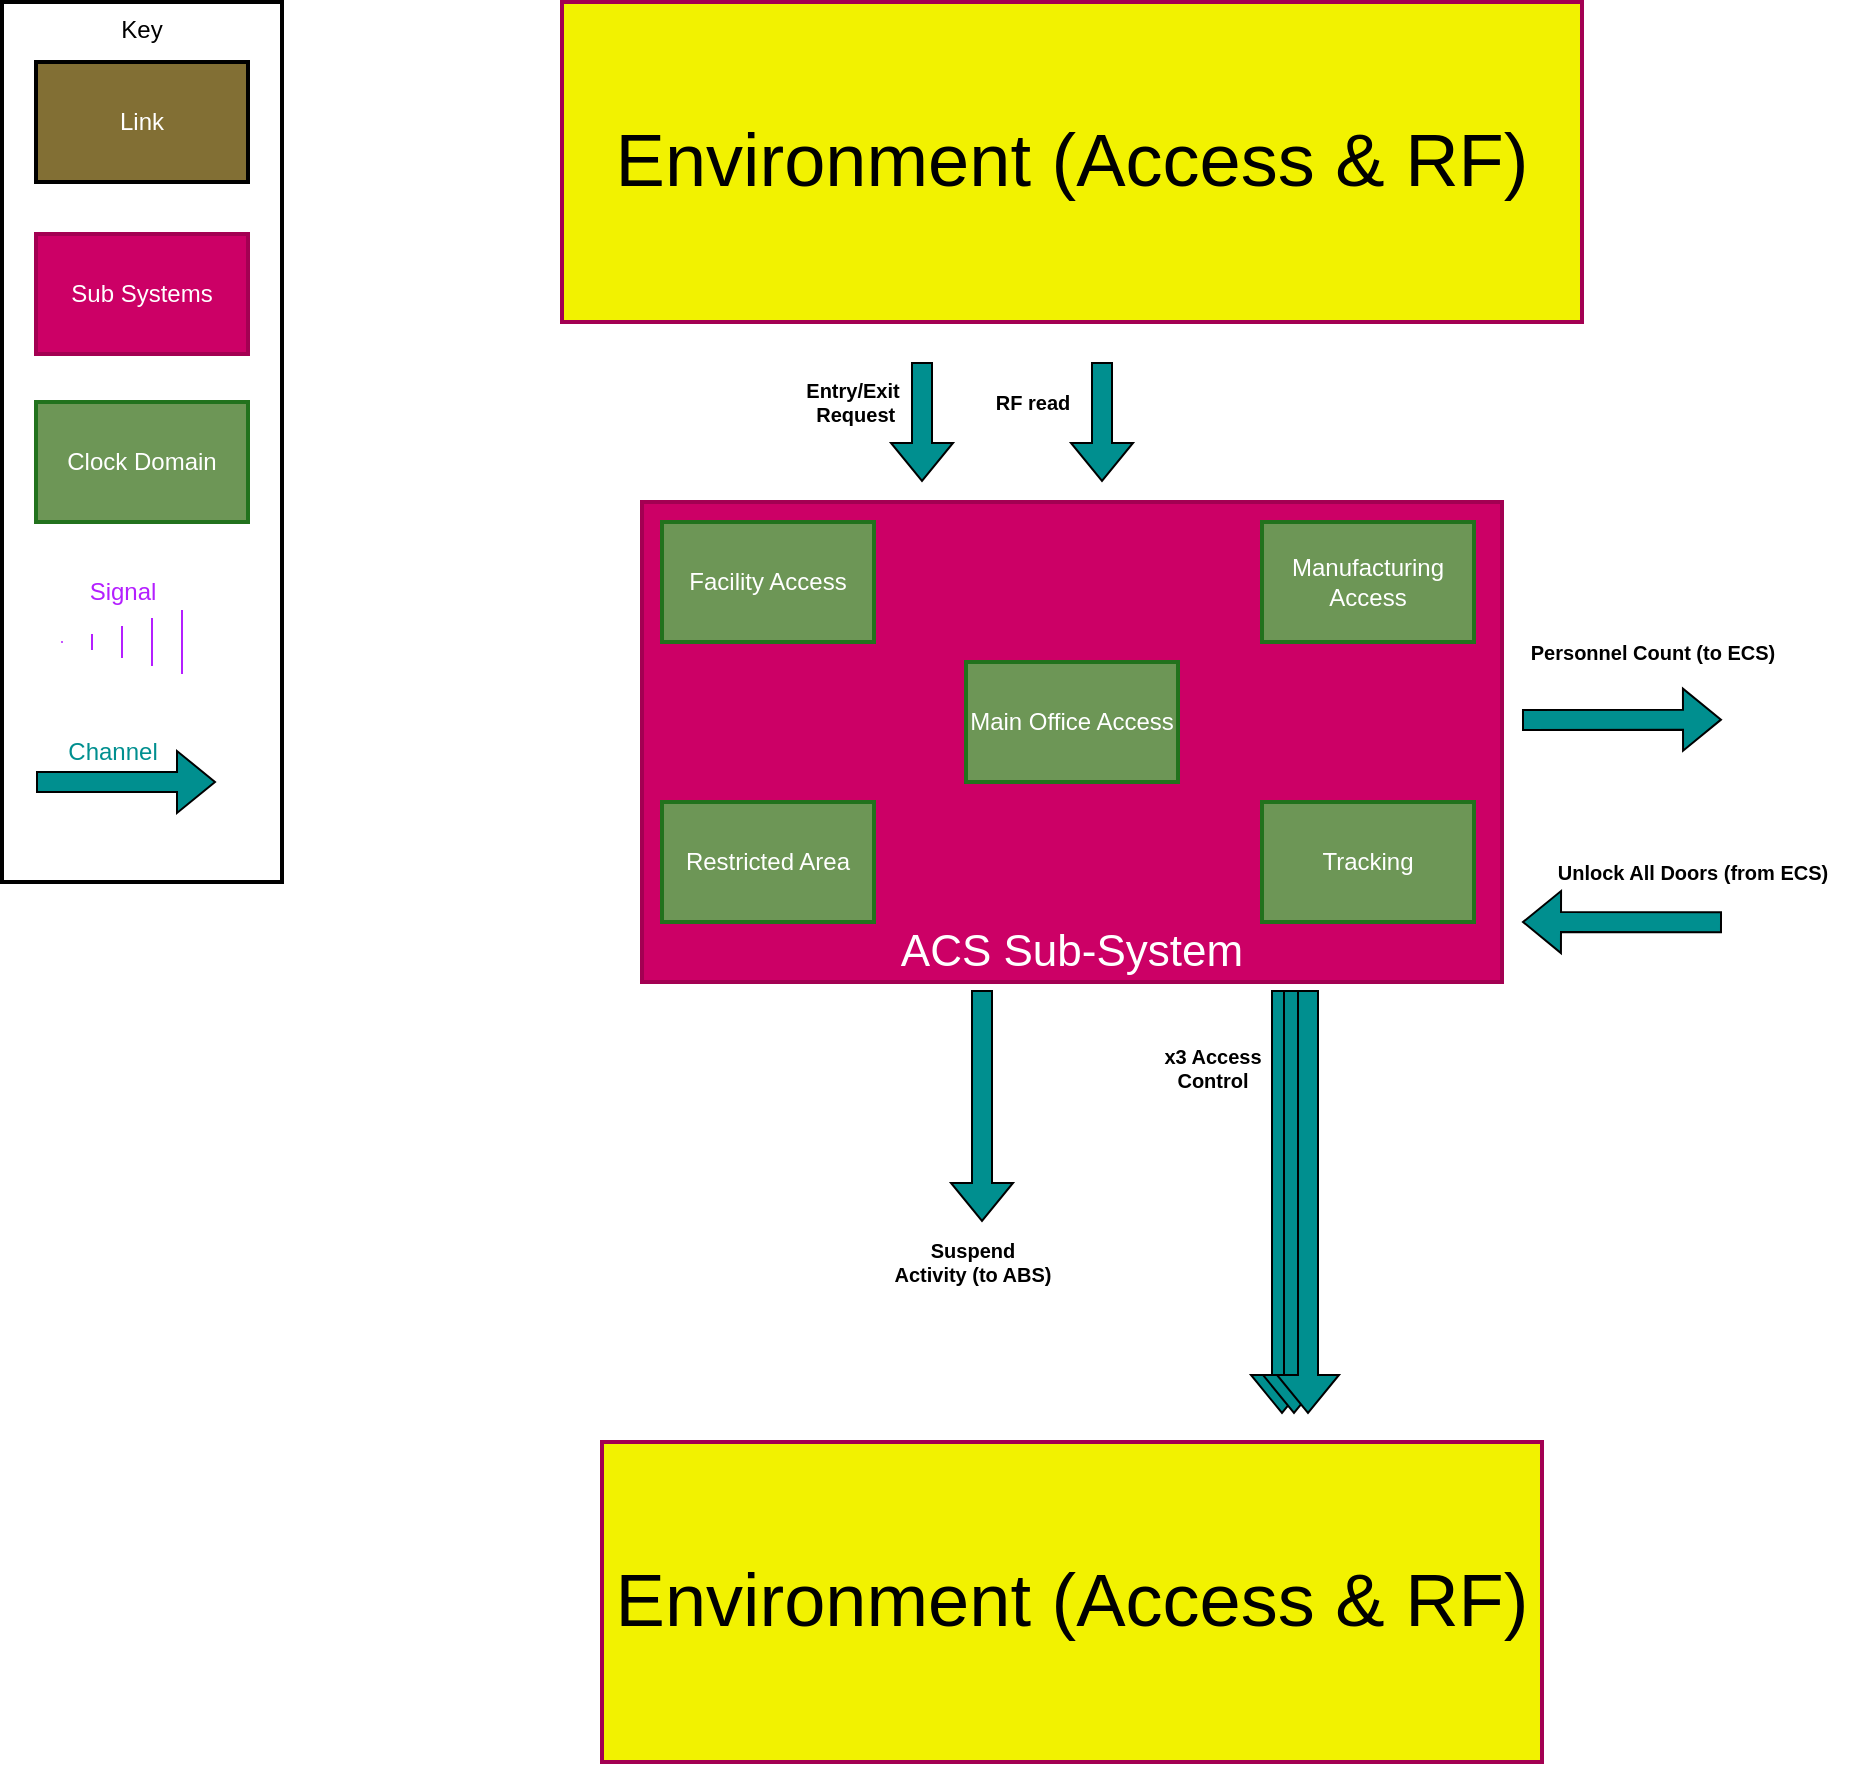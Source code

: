 <mxfile version="21.7.5" type="device">
  <diagram name="Page-1" id="5MqfHrel_7MO0dLBKpmw">
    <mxGraphModel dx="1379" dy="739" grid="1" gridSize="10" guides="1" tooltips="1" connect="1" arrows="1" fold="1" page="1" pageScale="1" pageWidth="827" pageHeight="1169" math="0" shadow="0">
      <root>
        <mxCell id="0" />
        <mxCell id="1" parent="0" />
        <mxCell id="Iu7BZVpTs787F8NygCqa-2" value="Key" style="rounded=0;whiteSpace=wrap;html=1;fillColor=none;strokeWidth=2;align=center;verticalAlign=top;" parent="1" vertex="1">
          <mxGeometry x="250" y="40" width="140" height="440" as="geometry" />
        </mxCell>
        <mxCell id="Iu7BZVpTs787F8NygCqa-3" value="Clock Domain" style="rounded=0;whiteSpace=wrap;html=1;fillColor=#6D9656;strokeWidth=2;strokeColor=#22721d;fillStyle=solid;labelBackgroundColor=#6D9656;fontColor=#ffffff;" parent="1" vertex="1">
          <mxGeometry x="267" y="240" width="106" height="60" as="geometry" />
        </mxCell>
        <mxCell id="Iu7BZVpTs787F8NygCqa-7" value="" style="group" parent="1" vertex="1" connectable="0">
          <mxGeometry x="280" y="320" width="60" height="40" as="geometry" />
        </mxCell>
        <mxCell id="Iu7BZVpTs787F8NygCqa-4" value="" style="shape=mxgraph.arrows2.wedgeArrowDashed2;html=1;bendable=0;startWidth=16;stepSize=15;rounded=0;strokeColor=#B41FFF;" parent="Iu7BZVpTs787F8NygCqa-7" edge="1">
          <mxGeometry width="100" height="100" relative="1" as="geometry">
            <mxPoint x="60" y="40" as="sourcePoint" />
            <mxPoint y="40" as="targetPoint" />
          </mxGeometry>
        </mxCell>
        <mxCell id="Iu7BZVpTs787F8NygCqa-6" value="Signal" style="text;html=1;align=center;verticalAlign=middle;resizable=0;points=[];autosize=1;strokeColor=none;fillColor=none;fontColor=#B41FFF;" parent="Iu7BZVpTs787F8NygCqa-7" vertex="1">
          <mxGeometry width="60" height="30" as="geometry" />
        </mxCell>
        <mxCell id="Iu7BZVpTs787F8NygCqa-9" value="" style="shape=flexArrow;endArrow=classic;html=1;rounded=0;fillColor=#008F8F;" parent="1" edge="1">
          <mxGeometry width="50" height="50" relative="1" as="geometry">
            <mxPoint x="267" y="430" as="sourcePoint" />
            <mxPoint x="357" y="430" as="targetPoint" />
          </mxGeometry>
        </mxCell>
        <mxCell id="Iu7BZVpTs787F8NygCqa-10" value="Channel&lt;br&gt;" style="text;html=1;align=center;verticalAlign=middle;resizable=0;points=[];autosize=1;strokeColor=none;fillColor=none;fontColor=#008F8F;" parent="1" vertex="1">
          <mxGeometry x="270" y="400" width="70" height="30" as="geometry" />
        </mxCell>
        <mxCell id="9zg3JGlum_bN97gf5SHF-5" value="Sub Systems" style="rounded=0;whiteSpace=wrap;html=1;fillColor=#CC0066;strokeWidth=2;strokeColor=#A30052;fillStyle=solid;labelBackgroundColor=none;fontColor=#ffffff;" parent="1" vertex="1">
          <mxGeometry x="267" y="156" width="106" height="60" as="geometry" />
        </mxCell>
        <mxCell id="9zg3JGlum_bN97gf5SHF-9" value="ACS Sub-System" style="rounded=0;whiteSpace=wrap;html=1;fillColor=#CC0066;strokeWidth=2;strokeColor=#A30052;fillStyle=solid;labelBackgroundColor=none;fontColor=#ffffff;verticalAlign=bottom;fontSize=22;" parent="1" vertex="1">
          <mxGeometry x="570" y="290" width="430" height="240" as="geometry" />
        </mxCell>
        <mxCell id="9zg3JGlum_bN97gf5SHF-10" value="Link" style="rounded=0;whiteSpace=wrap;html=1;fillColor=#826F34;strokeWidth=2;strokeColor=#000000;fillStyle=solid;labelBackgroundColor=none;fontColor=#ffffff;" parent="1" vertex="1">
          <mxGeometry x="267" y="70" width="106" height="60" as="geometry" />
        </mxCell>
        <mxCell id="lI221d5joBDSyiXGo3cV-60" value="Suspend &lt;br&gt;Activity (to ABS)" style="text;html=1;align=center;verticalAlign=middle;resizable=0;points=[];autosize=1;strokeColor=none;fillColor=none;fontSize=10;fontStyle=1" parent="1" vertex="1">
          <mxGeometry x="685" y="650" width="100" height="40" as="geometry" />
        </mxCell>
        <mxCell id="lI221d5joBDSyiXGo3cV-61" value="" style="shape=flexArrow;endArrow=classic;html=1;rounded=0;fillColor=#008F8F;" parent="1" edge="1">
          <mxGeometry width="50" height="50" relative="1" as="geometry">
            <mxPoint x="740" y="534" as="sourcePoint" />
            <mxPoint x="740" y="650" as="targetPoint" />
          </mxGeometry>
        </mxCell>
        <mxCell id="lI221d5joBDSyiXGo3cV-68" value="Environment (Access &amp;amp; RF)" style="rounded=0;whiteSpace=wrap;html=1;fillColor=#F2F200;strokeWidth=2;strokeColor=#A30052;fillStyle=solid;labelBackgroundColor=none;fontColor=#000000;verticalAlign=middle;fontSize=37;" parent="1" vertex="1">
          <mxGeometry x="530" y="40" width="510" height="160" as="geometry" />
        </mxCell>
        <mxCell id="lI221d5joBDSyiXGo3cV-69" value="Entry/Exit&lt;br&gt;&amp;nbsp;Request" style="text;html=1;align=center;verticalAlign=middle;resizable=0;points=[];autosize=1;strokeColor=none;fillColor=none;fontSize=10;fontStyle=1" parent="1" vertex="1">
          <mxGeometry x="640" y="220" width="70" height="40" as="geometry" />
        </mxCell>
        <mxCell id="lI221d5joBDSyiXGo3cV-70" value="" style="shape=flexArrow;endArrow=classic;html=1;rounded=0;fillColor=#008F8F;" parent="1" edge="1">
          <mxGeometry width="50" height="50" relative="1" as="geometry">
            <mxPoint x="710" y="220" as="sourcePoint" />
            <mxPoint x="710" y="280" as="targetPoint" />
          </mxGeometry>
        </mxCell>
        <mxCell id="lI221d5joBDSyiXGo3cV-71" value="RF read" style="text;html=1;align=center;verticalAlign=middle;resizable=0;points=[];autosize=1;strokeColor=none;fillColor=none;fontSize=10;fontStyle=1" parent="1" vertex="1">
          <mxGeometry x="735" y="225" width="60" height="30" as="geometry" />
        </mxCell>
        <mxCell id="lI221d5joBDSyiXGo3cV-72" value="" style="shape=flexArrow;endArrow=classic;html=1;rounded=0;fillColor=#008F8F;" parent="1" edge="1">
          <mxGeometry width="50" height="50" relative="1" as="geometry">
            <mxPoint x="800" y="220" as="sourcePoint" />
            <mxPoint x="800" y="280" as="targetPoint" />
          </mxGeometry>
        </mxCell>
        <mxCell id="lI221d5joBDSyiXGo3cV-73" value="Environment (Access &amp;amp; RF)" style="rounded=0;whiteSpace=wrap;html=1;fillColor=#F2F200;strokeWidth=2;strokeColor=#A30052;fillStyle=solid;labelBackgroundColor=none;fontColor=#000000;verticalAlign=middle;fontSize=37;" parent="1" vertex="1">
          <mxGeometry x="550" y="760" width="470" height="160" as="geometry" />
        </mxCell>
        <mxCell id="lI221d5joBDSyiXGo3cV-74" value="" style="shape=flexArrow;endArrow=classic;html=1;rounded=0;fillColor=#008F8F;" parent="1" edge="1">
          <mxGeometry width="50" height="50" relative="1" as="geometry">
            <mxPoint x="890" y="534" as="sourcePoint" />
            <mxPoint x="890" y="746" as="targetPoint" />
          </mxGeometry>
        </mxCell>
        <mxCell id="lI221d5joBDSyiXGo3cV-75" value="x3 Access &lt;br&gt;Control" style="text;html=1;align=center;verticalAlign=middle;resizable=0;points=[];autosize=1;strokeColor=none;fillColor=none;fontSize=10;fontStyle=1" parent="1" vertex="1">
          <mxGeometry x="820" y="553" width="70" height="40" as="geometry" />
        </mxCell>
        <mxCell id="lI221d5joBDSyiXGo3cV-76" value="" style="shape=flexArrow;endArrow=classic;html=1;rounded=0;fillColor=#008F8F;" parent="1" edge="1">
          <mxGeometry width="50" height="50" relative="1" as="geometry">
            <mxPoint x="896" y="534" as="sourcePoint" />
            <mxPoint x="896" y="746" as="targetPoint" />
          </mxGeometry>
        </mxCell>
        <mxCell id="lI221d5joBDSyiXGo3cV-77" value="" style="shape=flexArrow;endArrow=classic;html=1;rounded=0;fillColor=#008F8F;" parent="1" edge="1">
          <mxGeometry width="50" height="50" relative="1" as="geometry">
            <mxPoint x="903" y="534" as="sourcePoint" />
            <mxPoint x="903" y="746" as="targetPoint" />
          </mxGeometry>
        </mxCell>
        <mxCell id="gg1sK8trRiCq3irsnM1g-1" value="" style="shape=flexArrow;endArrow=classic;html=1;rounded=0;fillColor=#008F8F;" parent="1" edge="1">
          <mxGeometry width="50" height="50" relative="1" as="geometry">
            <mxPoint x="1010" y="399" as="sourcePoint" />
            <mxPoint x="1110" y="398.82" as="targetPoint" />
          </mxGeometry>
        </mxCell>
        <mxCell id="gg1sK8trRiCq3irsnM1g-2" value="Personnel Count (to ECS)" style="text;html=1;align=center;verticalAlign=middle;resizable=0;points=[];autosize=1;strokeColor=none;fillColor=none;fontSize=10;fontStyle=1" parent="1" vertex="1">
          <mxGeometry x="1000" y="350.0" width="150" height="30" as="geometry" />
        </mxCell>
        <mxCell id="gg1sK8trRiCq3irsnM1g-3" value="" style="shape=flexArrow;endArrow=classic;html=1;rounded=0;fillColor=#008F8F;" parent="1" edge="1">
          <mxGeometry width="50" height="50" relative="1" as="geometry">
            <mxPoint x="1110" y="500.18" as="sourcePoint" />
            <mxPoint x="1010" y="500.0" as="targetPoint" />
          </mxGeometry>
        </mxCell>
        <mxCell id="gg1sK8trRiCq3irsnM1g-4" value="Unlock All Doors (from ECS)" style="text;html=1;align=center;verticalAlign=middle;resizable=0;points=[];autosize=1;strokeColor=none;fillColor=none;fontSize=10;fontStyle=1" parent="1" vertex="1">
          <mxGeometry x="1015" y="460.0" width="160" height="30" as="geometry" />
        </mxCell>
        <mxCell id="gg1sK8trRiCq3irsnM1g-14" value="Facility Access" style="rounded=0;whiteSpace=wrap;html=1;fillColor=#6D9656;strokeWidth=2;strokeColor=#22721d;fillStyle=solid;labelBackgroundColor=#6D9656;fontColor=#ffffff;" parent="1" vertex="1">
          <mxGeometry x="580" y="300" width="106" height="60" as="geometry" />
        </mxCell>
        <mxCell id="gg1sK8trRiCq3irsnM1g-15" value="Main Office Access" style="rounded=0;whiteSpace=wrap;html=1;fillColor=#6D9656;strokeWidth=2;strokeColor=#22721d;fillStyle=solid;labelBackgroundColor=#6D9656;fontColor=#ffffff;" parent="1" vertex="1">
          <mxGeometry x="732" y="370" width="106" height="60" as="geometry" />
        </mxCell>
        <mxCell id="gg1sK8trRiCq3irsnM1g-16" value="Restricted Area" style="rounded=0;whiteSpace=wrap;html=1;fillColor=#6D9656;strokeWidth=2;strokeColor=#22721d;fillStyle=solid;labelBackgroundColor=#6D9656;fontColor=#ffffff;" parent="1" vertex="1">
          <mxGeometry x="580" y="440" width="106" height="60" as="geometry" />
        </mxCell>
        <mxCell id="gg1sK8trRiCq3irsnM1g-17" value="Manufacturing Access" style="rounded=0;whiteSpace=wrap;html=1;fillColor=#6D9656;strokeWidth=2;strokeColor=#22721d;fillStyle=solid;labelBackgroundColor=#6D9656;fontColor=#ffffff;" parent="1" vertex="1">
          <mxGeometry x="880" y="300" width="106" height="60" as="geometry" />
        </mxCell>
        <mxCell id="gg1sK8trRiCq3irsnM1g-18" value="Tracking" style="rounded=0;whiteSpace=wrap;html=1;fillColor=#6D9656;strokeWidth=2;strokeColor=#22721d;fillStyle=solid;labelBackgroundColor=#6D9656;fontColor=#ffffff;" parent="1" vertex="1">
          <mxGeometry x="880" y="440" width="106" height="60" as="geometry" />
        </mxCell>
      </root>
    </mxGraphModel>
  </diagram>
</mxfile>

